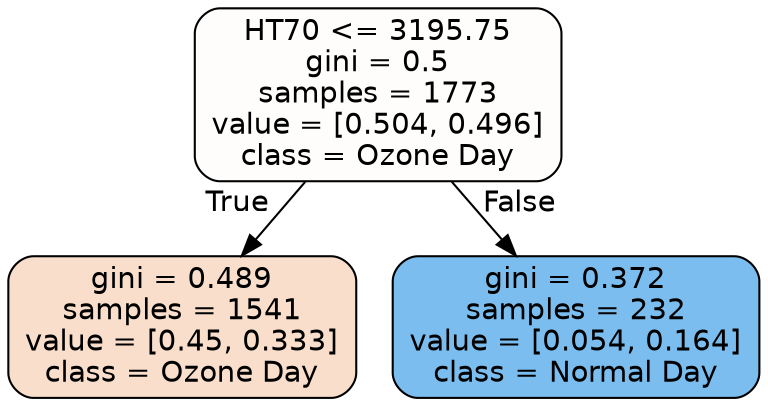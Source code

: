 digraph Tree {
node [shape=box, style="filled, rounded", color="black", fontname=helvetica] ;
edge [fontname=helvetica] ;
0 [label="HT70 <= 3195.75\ngini = 0.5\nsamples = 1773\nvalue = [0.504, 0.496]\nclass = Ozone Day", fillcolor="#fffdfc"] ;
1 [label="gini = 0.489\nsamples = 1541\nvalue = [0.45, 0.333]\nclass = Ozone Day", fillcolor="#f8decb"] ;
0 -> 1 [labeldistance=2.5, labelangle=45, headlabel="True"] ;
2 [label="gini = 0.372\nsamples = 232\nvalue = [0.054, 0.164]\nclass = Normal Day", fillcolor="#7abdee"] ;
0 -> 2 [labeldistance=2.5, labelangle=-45, headlabel="False"] ;
}